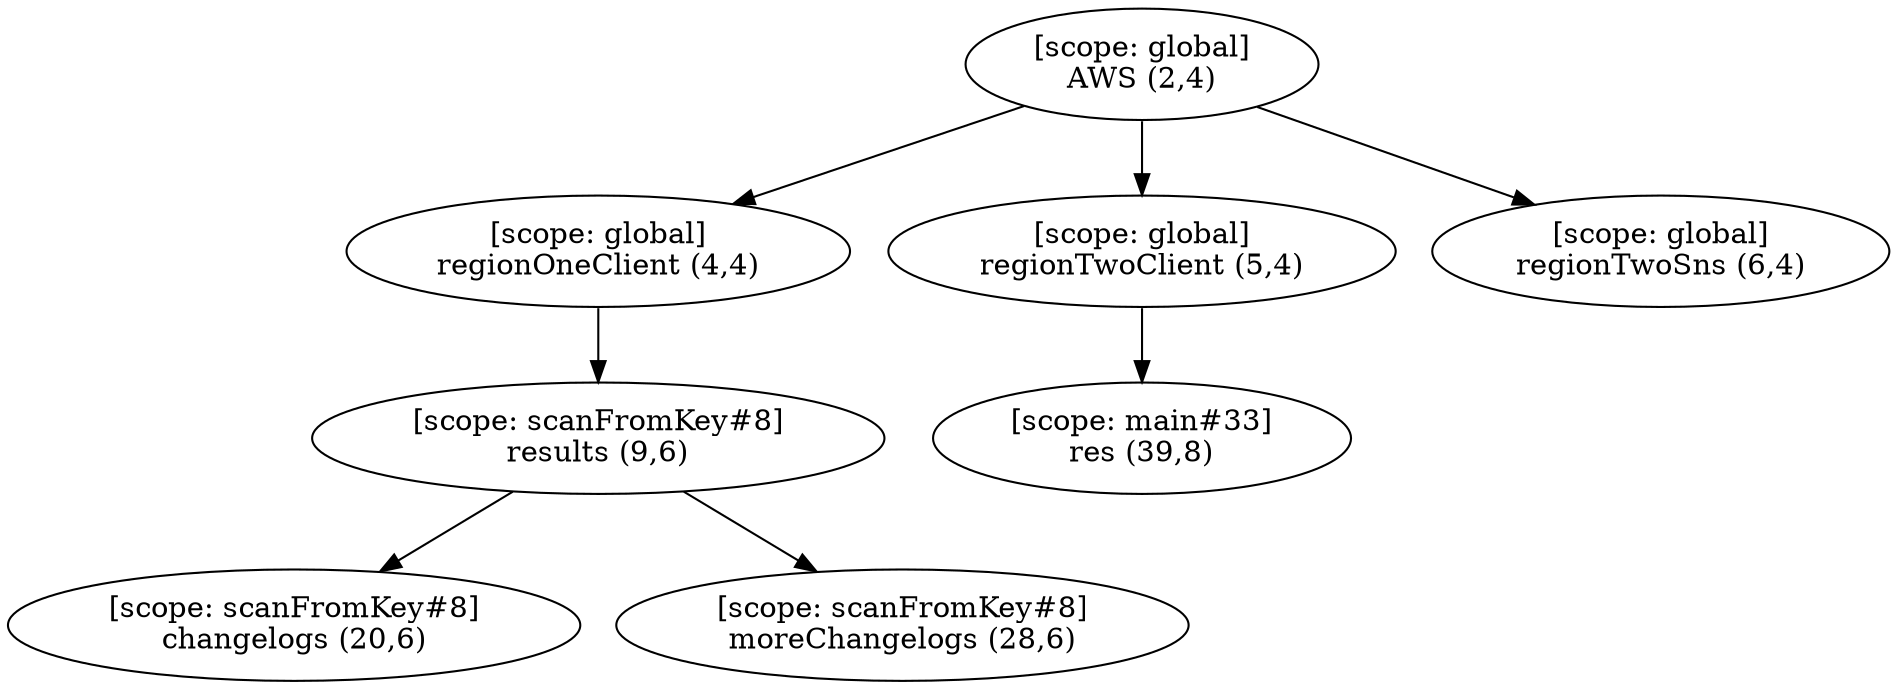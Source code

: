 digraph G {
  graph [ rankdir =TB ];
subgraph global {
  graph [ label = "Scope [global]" ];
  "[scope: global]
AWS (2,4)";
  "[scope: global]
regionOneClient (4,4)";
  "[scope: global]
regionTwoClient (5,4)";
  "[scope: global]
regionTwoSns (6,4)";
}

subgraph scanFromKey_8 {
  graph [ label = "Scope [scanFromKey_8]" ];
  "[scope: scanFromKey#8]
results (9,6)";
  "[scope: scanFromKey#8]
changelogs (20,6)";
  "[scope: scanFromKey#8]
moreChangelogs (28,6)";
}

subgraph main_33 {
  graph [ label = "Scope [main_33]" ];
  "[scope: main#33]
res (39,8)";
}

  "[scope: global]
AWS (2,4)" -> "[scope: global]
regionOneClient (4,4)";
  "[scope: global]
AWS (2,4)" -> "[scope: global]
regionTwoClient (5,4)";
  "[scope: global]
AWS (2,4)" -> "[scope: global]
regionTwoSns (6,4)";
  "[scope: global]
regionOneClient (4,4)" -> "[scope: scanFromKey#8]
results (9,6)";
  "[scope: scanFromKey#8]
results (9,6)" -> "[scope: scanFromKey#8]
changelogs (20,6)";
  "[scope: scanFromKey#8]
results (9,6)" -> "[scope: scanFromKey#8]
moreChangelogs (28,6)";
  "[scope: global]
regionTwoClient (5,4)" -> "[scope: main#33]
res (39,8)";
}
